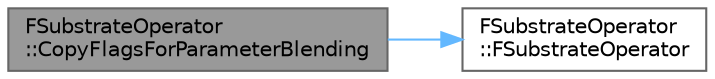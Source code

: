 digraph "FSubstrateOperator::CopyFlagsForParameterBlending"
{
 // INTERACTIVE_SVG=YES
 // LATEX_PDF_SIZE
  bgcolor="transparent";
  edge [fontname=Helvetica,fontsize=10,labelfontname=Helvetica,labelfontsize=10];
  node [fontname=Helvetica,fontsize=10,shape=box,height=0.2,width=0.4];
  rankdir="LR";
  Node1 [id="Node000001",label="FSubstrateOperator\l::CopyFlagsForParameterBlending",height=0.2,width=0.4,color="gray40", fillcolor="grey60", style="filled", fontcolor="black",tooltip=" "];
  Node1 -> Node2 [id="edge1_Node000001_Node000002",color="steelblue1",style="solid",tooltip=" "];
  Node2 [id="Node000002",label="FSubstrateOperator\l::FSubstrateOperator",height=0.2,width=0.4,color="grey40", fillcolor="white", style="filled",URL="$da/d8e/structFSubstrateOperator.html#a03a0b45105b06228b6486a38e086deab",tooltip=" "];
}
